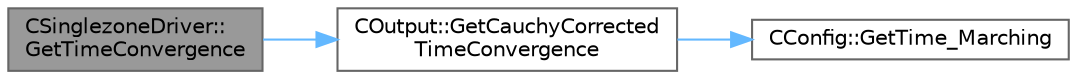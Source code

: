 digraph "CSinglezoneDriver::GetTimeConvergence"
{
 // LATEX_PDF_SIZE
  bgcolor="transparent";
  edge [fontname=Helvetica,fontsize=10,labelfontname=Helvetica,labelfontsize=10];
  node [fontname=Helvetica,fontsize=10,shape=box,height=0.2,width=0.4];
  rankdir="LR";
  Node1 [id="Node000001",label="CSinglezoneDriver::\lGetTimeConvergence",height=0.2,width=0.4,color="gray40", fillcolor="grey60", style="filled", fontcolor="black",tooltip="Returns whether all specified windowed-time-averaged ouputs have been converged."];
  Node1 -> Node2 [id="edge1_Node000001_Node000002",color="steelblue1",style="solid",tooltip=" "];
  Node2 [id="Node000002",label="COutput::GetCauchyCorrected\lTimeConvergence",height=0.2,width=0.4,color="grey40", fillcolor="white", style="filled",URL="$classCOutput.html#a7b5fc35e093df0e4deb108fd04114d2d",tooltip="Get convergence time convergence of the specified windowed-time-averaged ouput of the problem...."];
  Node2 -> Node3 [id="edge2_Node000002_Node000003",color="steelblue1",style="solid",tooltip=" "];
  Node3 [id="Node000003",label="CConfig::GetTime_Marching",height=0.2,width=0.4,color="grey40", fillcolor="white", style="filled",URL="$classCConfig.html#ac47e04d76ce865893a94dcedd3c9b6a5",tooltip="Provides information about the time integration, and change the write in the output files information..."];
}
